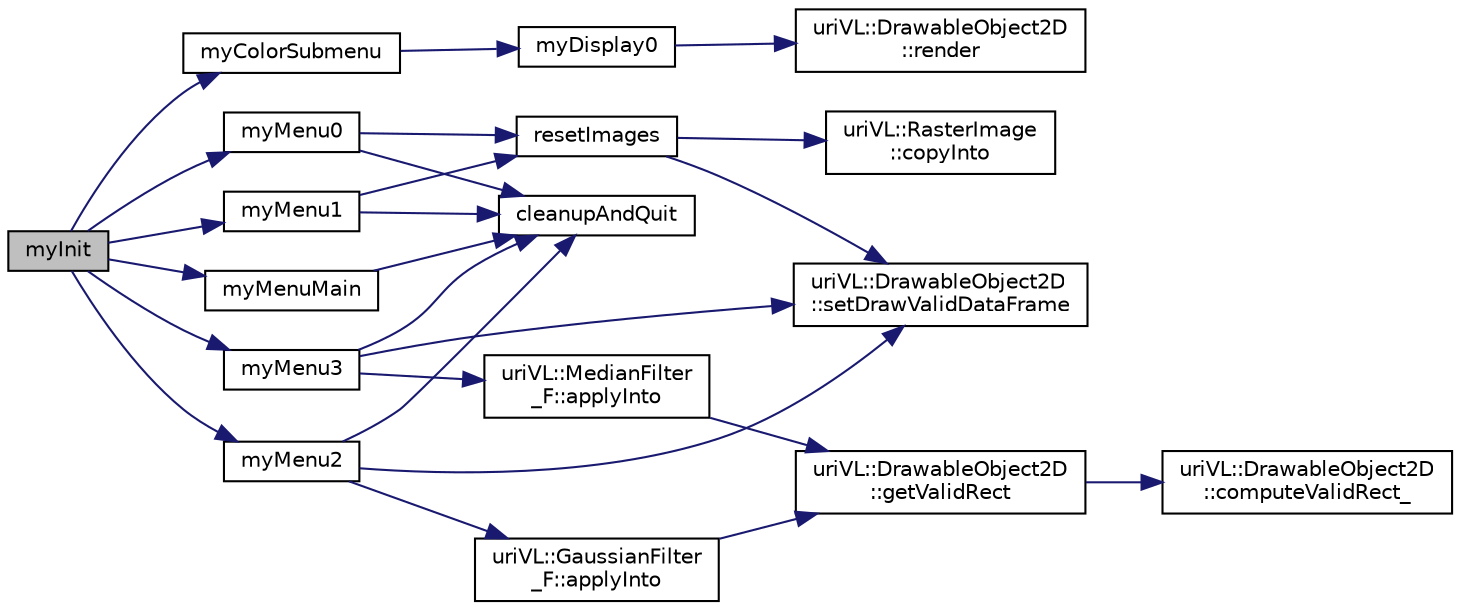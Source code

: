 digraph "myInit"
{
  edge [fontname="Helvetica",fontsize="10",labelfontname="Helvetica",labelfontsize="10"];
  node [fontname="Helvetica",fontsize="10",shape=record];
  rankdir="LR";
  Node1 [label="myInit",height=0.2,width=0.4,color="black", fillcolor="grey75", style="filled", fontcolor="black"];
  Node1 -> Node2 [color="midnightblue",fontsize="10",style="solid",fontname="Helvetica"];
  Node2 [label="myColorSubmenu",height=0.2,width=0.4,color="black", fillcolor="white", style="filled",URL="$gaussianAndMedian_8cpp.html#a33f0722893747f30dfcdb48716af6b62"];
  Node2 -> Node3 [color="midnightblue",fontsize="10",style="solid",fontname="Helvetica"];
  Node3 [label="myDisplay0",height=0.2,width=0.4,color="black", fillcolor="white", style="filled",URL="$gaussianAndMedian_8cpp.html#a203e370232115e0fd93fae4a255d9d7d"];
  Node3 -> Node4 [color="midnightblue",fontsize="10",style="solid",fontname="Helvetica"];
  Node4 [label="uriVL::DrawableObject2D\l::render",height=0.2,width=0.4,color="black", fillcolor="white", style="filled",URL="$classuriVL_1_1DrawableObject2D.html#ac8e503cfade891e7ac2a25467cb7d24a",tooltip="Renders the object at the default depth and (0, 0) location. "];
  Node1 -> Node5 [color="midnightblue",fontsize="10",style="solid",fontname="Helvetica"];
  Node5 [label="myMenu0",height=0.2,width=0.4,color="black", fillcolor="white", style="filled",URL="$gaussianAndMedian_8cpp.html#aa3bd712996df6a5272a6392b8d54d6b2"];
  Node5 -> Node6 [color="midnightblue",fontsize="10",style="solid",fontname="Helvetica"];
  Node6 [label="cleanupAndQuit",height=0.2,width=0.4,color="black", fillcolor="white", style="filled",URL="$gaussianAndMedian_8cpp.html#ab5774c0c168c63ad4c75e9bf6f09e72b"];
  Node5 -> Node7 [color="midnightblue",fontsize="10",style="solid",fontname="Helvetica"];
  Node7 [label="resetImages",height=0.2,width=0.4,color="black", fillcolor="white", style="filled",URL="$gaussianAndMedian_8cpp.html#a8be67ad7f088e177f4c0c80aa3bc0558"];
  Node7 -> Node8 [color="midnightblue",fontsize="10",style="solid",fontname="Helvetica"];
  Node8 [label="uriVL::RasterImage\l::copyInto",height=0.2,width=0.4,color="black", fillcolor="white", style="filled",URL="$classuriVL_1_1RasterImage.html#a945167dba31cc4a0ae359ab273dcdfea",tooltip="Copies this image into the one received as parameter. "];
  Node7 -> Node9 [color="midnightblue",fontsize="10",style="solid",fontname="Helvetica"];
  Node9 [label="uriVL::DrawableObject2D\l::setDrawValidDataFrame",height=0.2,width=0.4,color="black", fillcolor="white", style="filled",URL="$classuriVL_1_1DrawableObject2D.html#a564ef9a17772a6858628b26af0accf6d",tooltip="Indicates whether this image&#39;s valid data rectangle should be indicated by a color frame..."];
  Node1 -> Node10 [color="midnightblue",fontsize="10",style="solid",fontname="Helvetica"];
  Node10 [label="myMenu1",height=0.2,width=0.4,color="black", fillcolor="white", style="filled",URL="$gaussianAndMedian_8cpp.html#ac20ee506cb0074ea48fdb732bdfdc012"];
  Node10 -> Node6 [color="midnightblue",fontsize="10",style="solid",fontname="Helvetica"];
  Node10 -> Node7 [color="midnightblue",fontsize="10",style="solid",fontname="Helvetica"];
  Node1 -> Node11 [color="midnightblue",fontsize="10",style="solid",fontname="Helvetica"];
  Node11 [label="myMenu2",height=0.2,width=0.4,color="black", fillcolor="white", style="filled",URL="$gaussianAndMedian_8cpp.html#aeeeb6984a32bf35a3f4c8c66dbd53572"];
  Node11 -> Node6 [color="midnightblue",fontsize="10",style="solid",fontname="Helvetica"];
  Node11 -> Node12 [color="midnightblue",fontsize="10",style="solid",fontname="Helvetica"];
  Node12 [label="uriVL::GaussianFilter\l_F::applyInto",height=0.2,width=0.4,color="black", fillcolor="white", style="filled",URL="$classuriVL_1_1GaussianFilter__F.html#ac1b77a78d02152de37ed1f802aea5d35",tooltip="Applies this operator to a RasterImage and writes the result into a second RasterImage received as pa..."];
  Node12 -> Node13 [color="midnightblue",fontsize="10",style="solid",fontname="Helvetica"];
  Node13 [label="uriVL::DrawableObject2D\l::getValidRect",height=0.2,width=0.4,color="black", fillcolor="white", style="filled",URL="$classuriVL_1_1DrawableObject2D.html#ad654c2c5da02b3b20298c3eef4153874",tooltip="Returns the object&#39;s valid data rectangle. "];
  Node13 -> Node14 [color="midnightblue",fontsize="10",style="solid",fontname="Helvetica"];
  Node14 [label="uriVL::DrawableObject2D\l::computeValidRect_",height=0.2,width=0.4,color="black", fillcolor="white", style="filled",URL="$classuriVL_1_1DrawableObject2D.html#a9eb135fd212d80a8fbc3caa7e242d9dd",tooltip="Calculates the object&#39;s valid box. "];
  Node11 -> Node9 [color="midnightblue",fontsize="10",style="solid",fontname="Helvetica"];
  Node1 -> Node15 [color="midnightblue",fontsize="10",style="solid",fontname="Helvetica"];
  Node15 [label="myMenu3",height=0.2,width=0.4,color="black", fillcolor="white", style="filled",URL="$gaussianAndMedian_8cpp.html#a24ca97927325e08b8def2e0f672c6cb8"];
  Node15 -> Node6 [color="midnightblue",fontsize="10",style="solid",fontname="Helvetica"];
  Node15 -> Node16 [color="midnightblue",fontsize="10",style="solid",fontname="Helvetica"];
  Node16 [label="uriVL::MedianFilter\l_F::applyInto",height=0.2,width=0.4,color="black", fillcolor="white", style="filled",URL="$classuriVL_1_1MedianFilter__F.html#abd56ed3c653ab38596e73202441c0e21",tooltip="Applies this operator to a RasterImage and writes the result into a second RasterImage received as pa..."];
  Node16 -> Node13 [color="midnightblue",fontsize="10",style="solid",fontname="Helvetica"];
  Node15 -> Node9 [color="midnightblue",fontsize="10",style="solid",fontname="Helvetica"];
  Node1 -> Node17 [color="midnightblue",fontsize="10",style="solid",fontname="Helvetica"];
  Node17 [label="myMenuMain",height=0.2,width=0.4,color="black", fillcolor="white", style="filled",URL="$gaussianAndMedian_8cpp.html#ad44c5d08dc2726f625bb6346f05c118d"];
  Node17 -> Node6 [color="midnightblue",fontsize="10",style="solid",fontname="Helvetica"];
}
